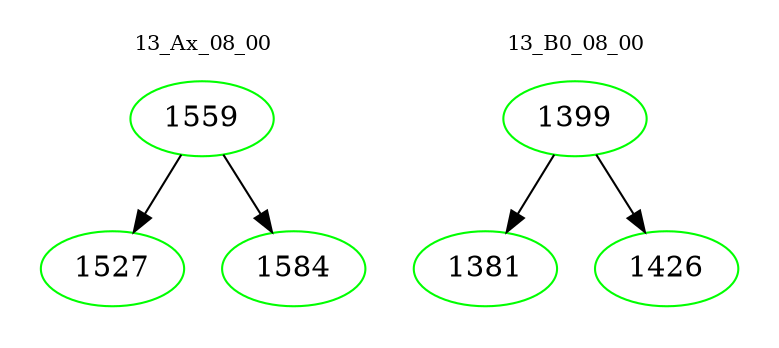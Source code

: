 digraph{
subgraph cluster_0 {
color = white
label = "13_Ax_08_00";
fontsize=10;
T0_1559 [label="1559", color="green"]
T0_1559 -> T0_1527 [color="black"]
T0_1527 [label="1527", color="green"]
T0_1559 -> T0_1584 [color="black"]
T0_1584 [label="1584", color="green"]
}
subgraph cluster_1 {
color = white
label = "13_B0_08_00";
fontsize=10;
T1_1399 [label="1399", color="green"]
T1_1399 -> T1_1381 [color="black"]
T1_1381 [label="1381", color="green"]
T1_1399 -> T1_1426 [color="black"]
T1_1426 [label="1426", color="green"]
}
}

